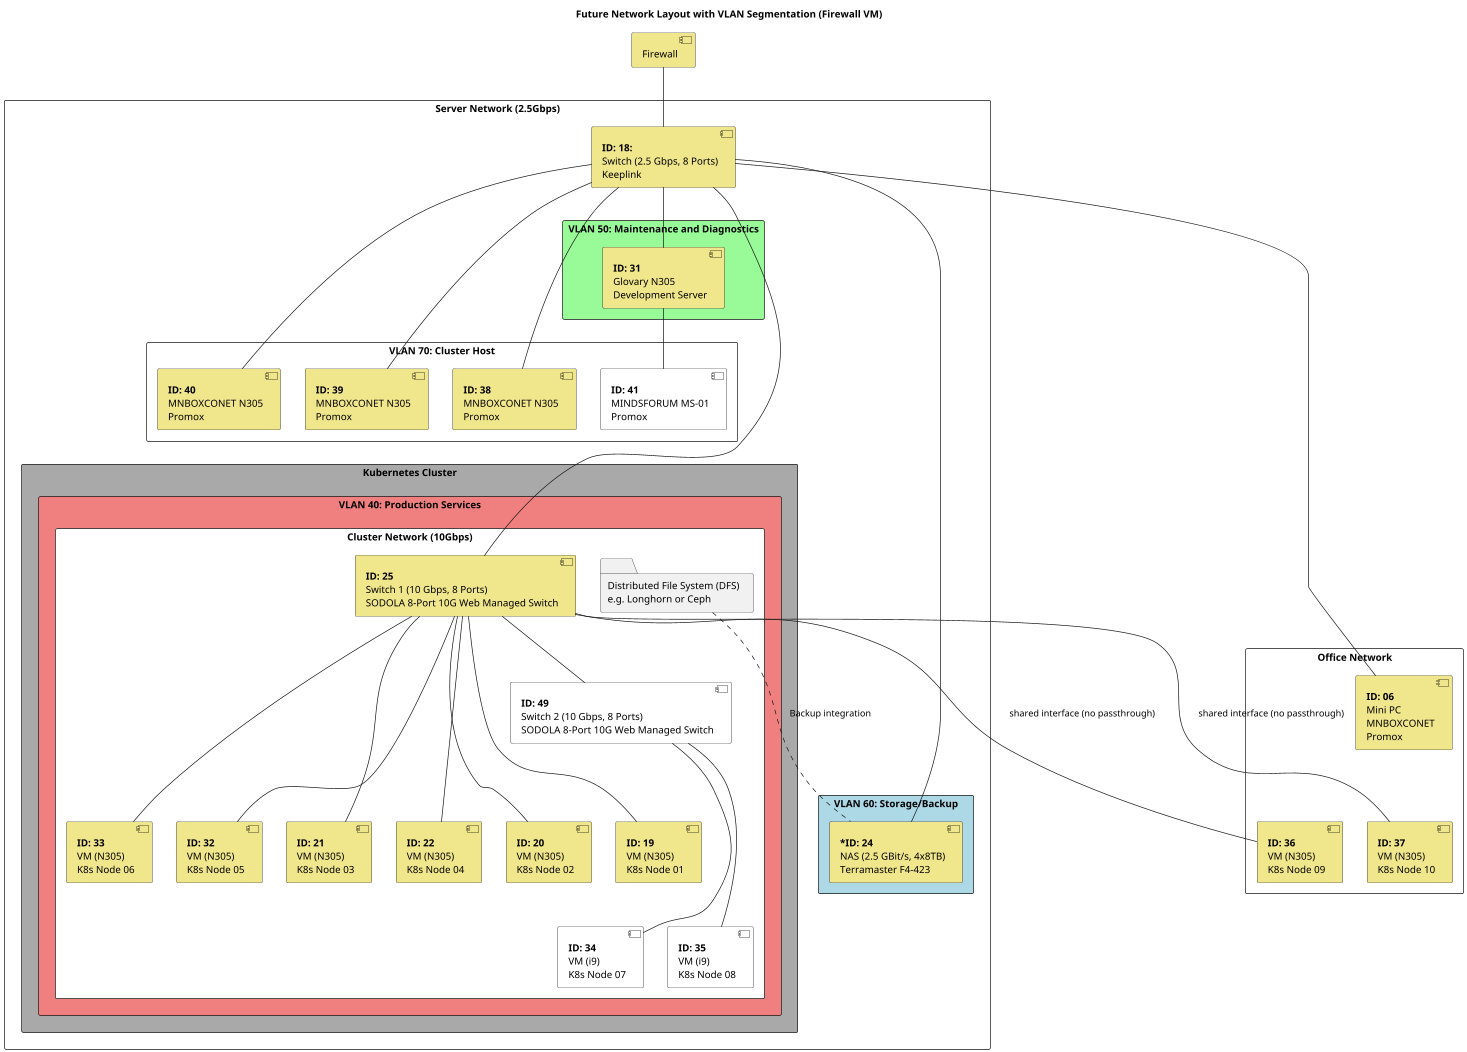@startuml
title Future Network Layout with VLAN Segmentation (Firewall VM)

skinparam maxWidth 2000
skinparam maxHeight 900
scale 0.7

skinparam component {
    BackgroundColor Khaki
    BorderColor Black
    FontColor Black
}

[Firewall]

rectangle "Office Network" as OfficeNet {
        		[**ID: 06**\nMini PC\nMNBOXCONET\nPromox] as PC_MNBOX
        		[**ID: 36**\nVM (N305)\nK8s Node 09] as Cluster_Node_09
        		[**ID: 37**\nVM (N305)\nK8s Node 10] as Cluster_Node_10
} 

rectangle "Server Network (2.5Gbps)" as ServerNet {
    [**ID: 18:**\nSwitch (2.5 Gbps, 8 Ports)\nKeeplink] as SWITCH_SERVERS

     rectangle "VLAN 60: Storage/Backup" as VLAN60 #LightBlue {
        [***ID: 24**\nNAS (2.5 GBit/s, 4x8TB)\nTerramaster F4-423] as NAS_Storage
     }

     rectangle "VLAN 50: Maintenance and Diagnostics" as VLAN50 #PaleGreen {
        [**ID: 31**\nGlovary N305\nDevelopment Server] as Development_Server
    }

    rectangle "VLAN 70: Cluster Host" as HOST {
        [**ID: 38**\nMNBOXCONET N305\nPromox]	as Cluster_Host_1
        [**ID: 39**\nMNBOXCONET N305\nPromox]	as Cluster_Host_2
        [**ID: 40**\nMNBOXCONET N305\nPromox]	as Cluster_Host_3
        [**ID: 41**\nMINDSFORUM MS-01\nPromox]	as Cluster_Host_4 #White
    }

    rectangle "Kubernetes Cluster" as K8s #Darkgrey {
	    rectangle "VLAN 40: Production Services" as VLAN40 #LightCoral {
		rectangle "Cluster Network (10Gbps)" as ClusterNet #White {
    			folder "Distributed File System (DFS)\ne.g. Longhorn or Ceph" as DFS
        		[**ID: 25**\nSwitch 1 (10 Gbps, 8 Ports)\nSODOLA 8-Port 10G Web Managed Switch] as SWITCH_CLUSTER
        		[**ID: 49**\nSwitch 2 (10 Gbps, 8 Ports)\nSODOLA 8-Port 10G Web Managed Switch] as SWITCH_CLUSTER2 #White
        		[**ID: 19**\nVM (N305)\nK8s Node 01] as Cluster_Node_01
        		[**ID: 20**\nVM (N305)\nK8s Node 02] as Cluster_Node_02
        		[**ID: 21**\nVM (N305)\nK8s Node 03] as Cluster_Node_03
        		[**ID: 22**\nVM (N305)\nK8s Node 04] as Cluster_Node_04
         		[**ID: 32**\nVM (N305)\nK8s Node 05] as Cluster_Node_05
        		[**ID: 33**\nVM (N305)\nK8s Node 06] as Cluster_Node_06
        		[**ID: 34**\nVM (i9)\nK8s Node 07] as Cluster_Node_07 #White
        		[**ID: 35**\nVM (i9)\nK8s Node 08] as Cluster_Node_08 #White
		}
    	  }
     }
}
SWITCH_SERVERS -- SWITCH_CLUSTER
SWITCH_CLUSTER -- SWITCH_CLUSTER2
SWITCH_SERVERS -- Development_Server 
SWITCH_SERVERS -- NAS_Storage 
SWITCH_SERVERS -- PC_MNBOX 
SWITCH_SERVERS -- Cluster_Host_1
SWITCH_SERVERS -- Cluster_Host_2
SWITCH_SERVERS -- Cluster_Host_3
Development_Server -- Cluster_Host_4

SWITCH_CLUSTER --- Cluster_Node_01
SWITCH_CLUSTER --- Cluster_Node_02
SWITCH_CLUSTER --- Cluster_Node_03
SWITCH_CLUSTER --- Cluster_Node_04
SWITCH_CLUSTER --- Cluster_Node_05
SWITCH_CLUSTER --- Cluster_Node_06
SWITCH_CLUSTER2 --- Cluster_Node_07
SWITCH_CLUSTER2 --- Cluster_Node_08
SWITCH_CLUSTER --- Cluster_Node_09 : shared interface (no passthrough)
SWITCH_CLUSTER --- Cluster_Node_10 : shared interface (no passthrough)

Firewall -- SWITCH_SERVERS

DFS ... NAS_Storage: Backup integration

Cluster_Host_1 ..[hidden].. Cluster_Node_01
Cluster_Host_1 ..[hidden].. Cluster_Node_02 
Cluster_Host_2 ..[hidden].. Cluster_Node_03 
Cluster_Host_2 ..[hidden].. Cluster_Node_04 
Cluster_Host_3 ..[hidden].. Cluster_Node_05
Cluster_Host_3 ..[hidden].. Cluster_Node_06 
Cluster_Host_4 ..[hidden].. Cluster_Node_07 
Cluster_Host_4 ..[hidden].. Cluster_Node_08
PC_MNBOX .[hidden]. Cluster_Node_09 : VM
PC_MNBOX .[hidden]. Cluster_Node_10 : VM

@enduml

